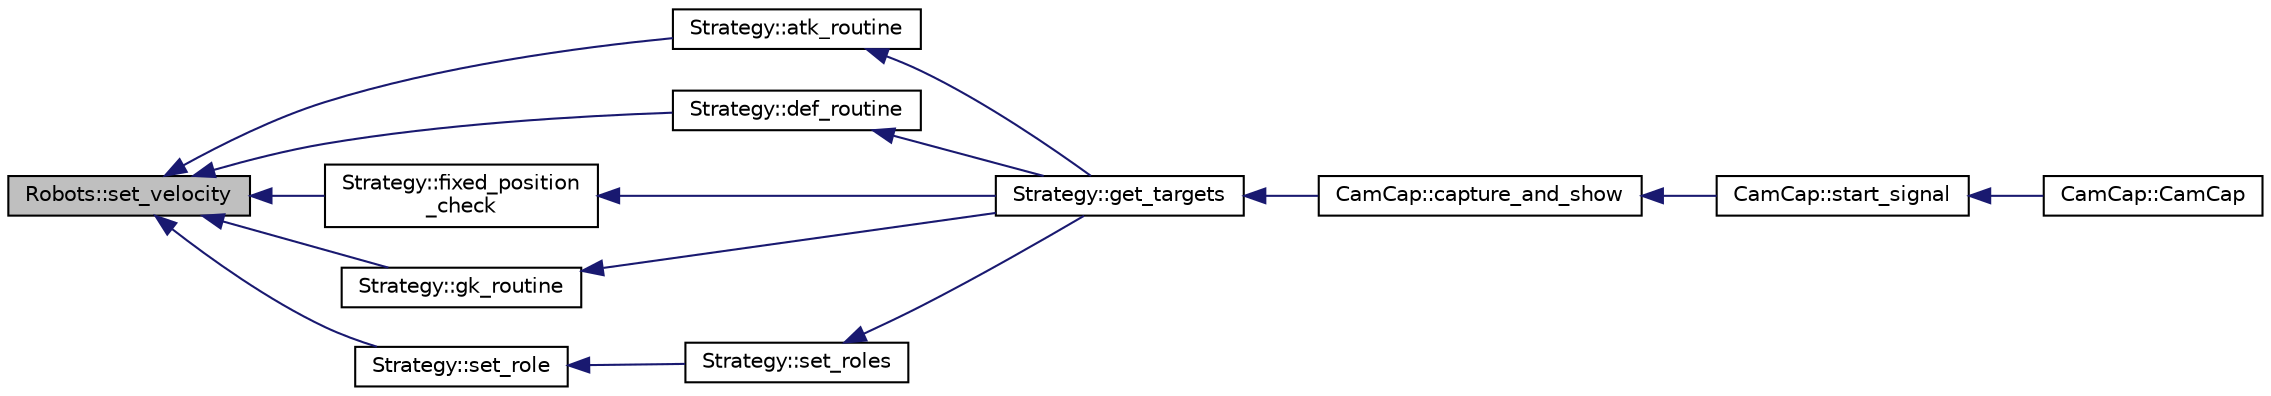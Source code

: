 digraph "Robots::set_velocity"
{
 // INTERACTIVE_SVG=YES
  edge [fontname="Helvetica",fontsize="10",labelfontname="Helvetica",labelfontsize="10"];
  node [fontname="Helvetica",fontsize="10",shape=record];
  rankdir="LR";
  Node627 [label="Robots::set_velocity",height=0.2,width=0.4,color="black", fillcolor="grey75", style="filled", fontcolor="black"];
  Node627 -> Node628 [dir="back",color="midnightblue",fontsize="10",style="solid",fontname="Helvetica"];
  Node628 [label="Strategy::atk_routine",height=0.2,width=0.4,color="black", fillcolor="white", style="filled",URL="$class_strategy.html#a7af0ec883fe9e80c31cf030ce203f956"];
  Node628 -> Node629 [dir="back",color="midnightblue",fontsize="10",style="solid",fontname="Helvetica"];
  Node629 [label="Strategy::get_targets",height=0.2,width=0.4,color="black", fillcolor="white", style="filled",URL="$class_strategy.html#ab1c455b23e8b7f3377132a3e243f8f76"];
  Node629 -> Node630 [dir="back",color="midnightblue",fontsize="10",style="solid",fontname="Helvetica"];
  Node630 [label="CamCap::capture_and_show",height=0.2,width=0.4,color="black", fillcolor="white", style="filled",URL="$class_cam_cap.html#a87f384c5fec40a0ccfd7833347fec0df",tooltip="Captures camera frames and shows it in the interface. "];
  Node630 -> Node631 [dir="back",color="midnightblue",fontsize="10",style="solid",fontname="Helvetica"];
  Node631 [label="CamCap::start_signal",height=0.2,width=0.4,color="black", fillcolor="white", style="filled",URL="$class_cam_cap.html#ae676e6624dd821ad494a80e68a41e249",tooltip="Interface adjustments after &#39;start&#39; button is clicked. "];
  Node631 -> Node632 [dir="back",color="midnightblue",fontsize="10",style="solid",fontname="Helvetica"];
  Node632 [label="CamCap::CamCap",height=0.2,width=0.4,color="black", fillcolor="white", style="filled",URL="$class_cam_cap.html#afe0db98a5f72bc9b261dcb78e2840da6",tooltip="Constructor of a CamCap object. "];
  Node627 -> Node633 [dir="back",color="midnightblue",fontsize="10",style="solid",fontname="Helvetica"];
  Node633 [label="Strategy::def_routine",height=0.2,width=0.4,color="black", fillcolor="white", style="filled",URL="$class_strategy.html#a304c52736ec76d275adda7eeacdd430c"];
  Node633 -> Node629 [dir="back",color="midnightblue",fontsize="10",style="solid",fontname="Helvetica"];
  Node627 -> Node634 [dir="back",color="midnightblue",fontsize="10",style="solid",fontname="Helvetica"];
  Node634 [label="Strategy::fixed_position\l_check",height=0.2,width=0.4,color="black", fillcolor="white", style="filled",URL="$class_strategy.html#aabfdf0c3cd206c94e8b37f86bb387a61"];
  Node634 -> Node629 [dir="back",color="midnightblue",fontsize="10",style="solid",fontname="Helvetica"];
  Node627 -> Node635 [dir="back",color="midnightblue",fontsize="10",style="solid",fontname="Helvetica"];
  Node635 [label="Strategy::gk_routine",height=0.2,width=0.4,color="black", fillcolor="white", style="filled",URL="$class_strategy.html#a0e93b877f1da0c7a608c5641812f54d4"];
  Node635 -> Node629 [dir="back",color="midnightblue",fontsize="10",style="solid",fontname="Helvetica"];
  Node627 -> Node636 [dir="back",color="midnightblue",fontsize="10",style="solid",fontname="Helvetica"];
  Node636 [label="Strategy::set_role",height=0.2,width=0.4,color="black", fillcolor="white", style="filled",URL="$class_strategy.html#ad2a232eda7c95636be17a3d528547b5f"];
  Node636 -> Node637 [dir="back",color="midnightblue",fontsize="10",style="solid",fontname="Helvetica"];
  Node637 [label="Strategy::set_roles",height=0.2,width=0.4,color="black", fillcolor="white", style="filled",URL="$class_strategy.html#a35458436b6f9d4f080ce8415af3dc599"];
  Node637 -> Node629 [dir="back",color="midnightblue",fontsize="10",style="solid",fontname="Helvetica"];
}
